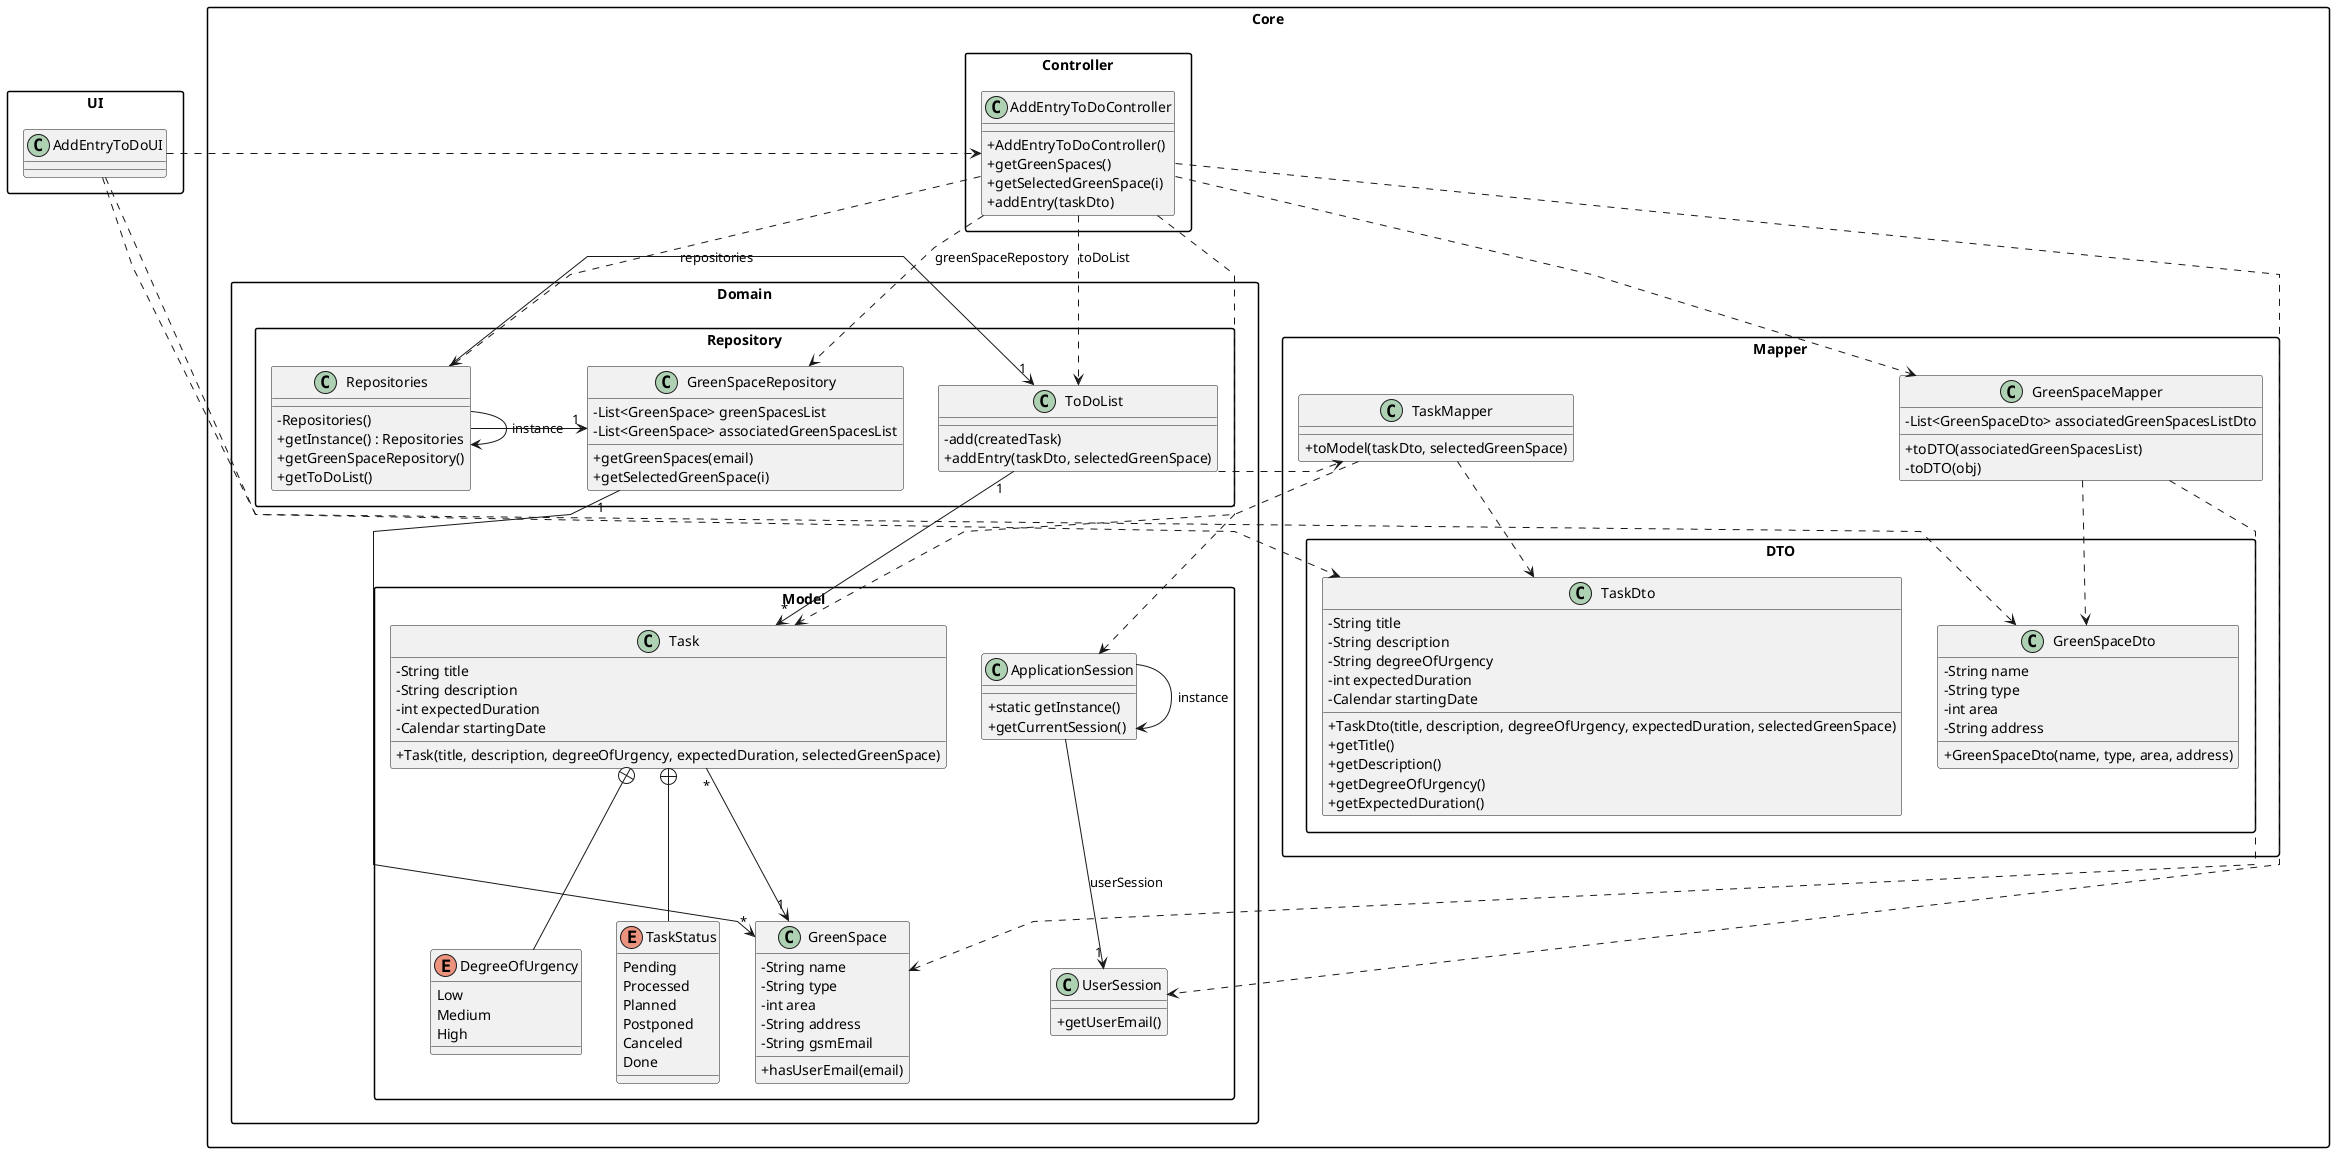 @startuml
'skinparam monochrome true
skinparam packageStyle rectangle
skinparam shadowing false
skinparam linetype polyline
'skinparam linetype orto

skinparam classAttributeIconSize 0

'left to right direction

package UI {
    class AddEntryToDoUI
    {

    }
}

Package Core{
package Controller {
    class AddEntryToDoController
    {
        + AddEntryToDoController()
        + getGreenSpaces()
        + getSelectedGreenSpace(i)
        + addEntry(taskDto)
    }
}

package Domain {
    package Repository{

    class Repositories
    {
        - Repositories()
        + getInstance() : Repositories
        + getGreenSpaceRepository()
        + getToDoList()
    }

    class GreenSpaceRepository
        {
            - List<GreenSpace> greenSpacesList
            - List<GreenSpace> associatedGreenSpacesList
            + getGreenSpaces(email)
            + getSelectedGreenSpace(i)
        }

    class ToDoList
    {
        - add(createdTask)
        + addEntry(taskDto, selectedGreenSpace)
    }
    }
    package Model {
    class UserSession
    {
        + getUserEmail()
    }

    class GreenSpace
    {
        - String name
        - String type
        - int area
        - String address
        - String gsmEmail
        + hasUserEmail(email)
    }

    class Task
    {
        - String title
        - String description
        - int expectedDuration
        - Calendar startingDate
        + Task(title, description, degreeOfUrgency, expectedDuration, selectedGreenSpace)
    }

    enum DegreeOfUrgency
    {
        Low
        Medium
        High
    }

    enum TaskStatus
    {
        Pending
        Processed
        Planned
        Postponed
        Canceled
        Done
    }
    class ApplicationSession
    {
        + static getInstance()
        + getCurrentSession()
    }
    }
}

package Mapper {
    class GreenSpaceMapper
    {
        - List<GreenSpaceDto> associatedGreenSpacesListDto
        + toDTO(associatedGreenSpacesList)
        - toDTO(obj)
    }

    class TaskMapper
    {
        + toModel(taskDto, selectedGreenSpace)
    }

package DTO {
    class GreenSpaceDto
        {
            - String name
            - String type
            - int area
            - String address
            + GreenSpaceDto(name, type, area, address)
        }

    class TaskDto
    {
        - String title
        - String description
        - String degreeOfUrgency
        - int expectedDuration
        - Calendar startingDate
        + TaskDto(title, description, degreeOfUrgency, expectedDuration, selectedGreenSpace)
        + getTitle()
        + getDescription()
        + getDegreeOfUrgency()
        + getExpectedDuration()
    }
    }
    }
}

Task +-- DegreeOfUrgency
Task +-- TaskStatus

Repositories -> Repositories : instance
ApplicationSession -> ApplicationSession : instance

AddEntryToDoUI .> AddEntryToDoController
AddEntryToDoUI ..> GreenSpaceDto
AddEntryToDoUI ..> TaskDto

AddEntryToDoController .> Repositories : repositories

Repositories -> "1" GreenSpaceRepository
Repositories -> "1" ToDoList

AddEntryToDoController ..> GreenSpaceRepository : greenSpaceRepostory
AddEntryToDoController ..> ToDoList : toDoList
AddEntryToDoController ..> ApplicationSession
AddEntryToDoController ..> UserSession
AddEntryToDoController ..> GreenSpaceMapper

ApplicationSession --> "1" UserSession : userSession

GreenSpaceRepository "1" --> "*" GreenSpace
ToDoList "1" --> "*" Task

Task "*" --> "1" GreenSpace

ToDoList ..> TaskMapper

TaskMapper ..> TaskDto
TaskMapper ..> Task

GreenSpaceMapper ..> GreenSpaceDto
GreenSpaceMapper ..> GreenSpace

@enduml